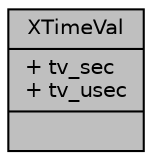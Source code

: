 digraph "XTimeVal"
{
  edge [fontname="Helvetica",fontsize="10",labelfontname="Helvetica",labelfontsize="10"];
  node [fontname="Helvetica",fontsize="10",shape=record];
  Node1 [label="{XTimeVal\n|+ tv_sec\l+ tv_usec\l|}",height=0.2,width=0.4,color="black", fillcolor="grey75", style="filled", fontcolor="black"];
}
